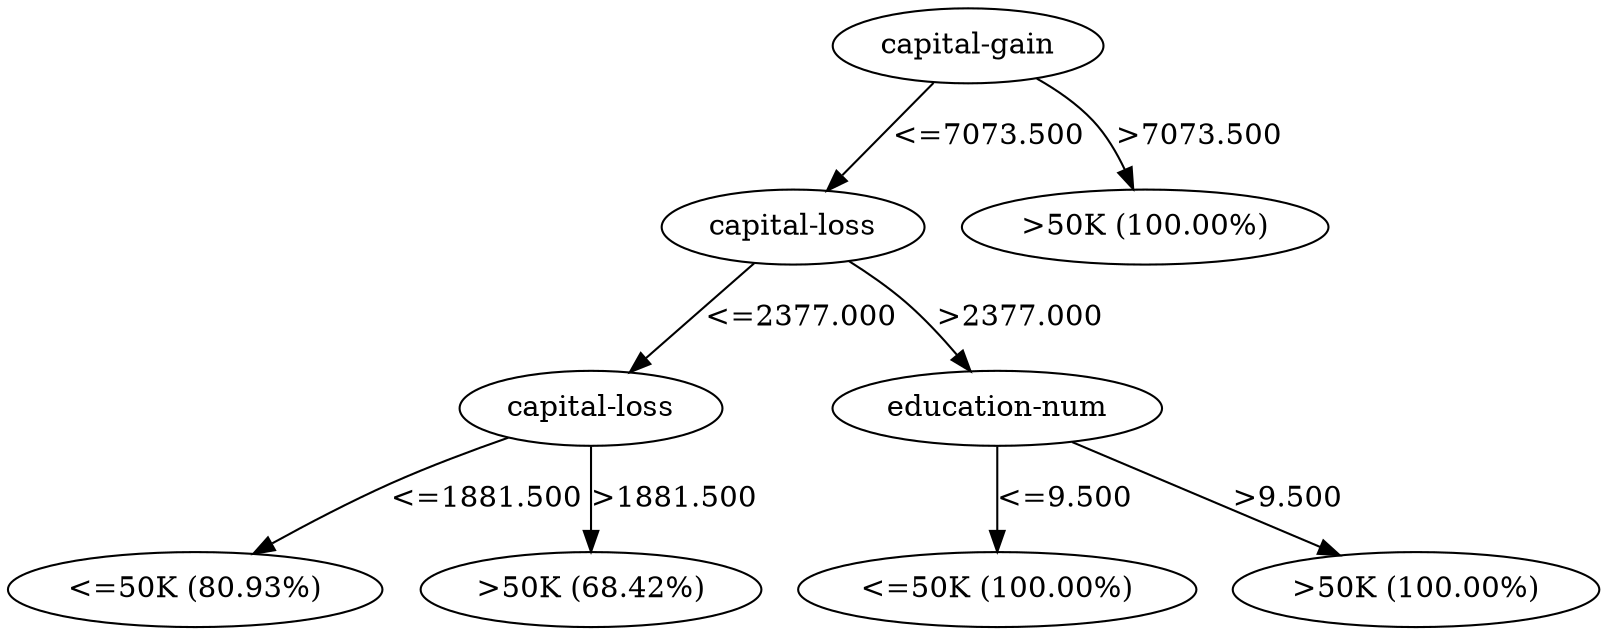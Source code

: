digraph G {
"bg==" [ shape=oval label="capital-gain"]
"bg==" -> "bi0w" [ label="<=7073.500" ]
"bi0w" [ shape=oval label="capital-loss"]
"bi0w" -> "bi0wLTA=" [ label="<=2377.000" ]
"bi0wLTA=" [ shape=oval label="capital-loss"]
"bi0wLTA=" -> "bi0wLTAtMA==" [ label="<=1881.500" ]
"bi0wLTAtMA==" [ shape=oval label="<=50K (80.93%)"]
"bi0wLTA=" -> "bi0wLTAtMQ==" [ label=">1881.500" ]
"bi0wLTAtMQ==" [ shape=oval label=">50K (68.42%)"]
"bi0w" -> "bi0wLTE=" [ label=">2377.000" ]
"bi0wLTE=" [ shape=oval label="education-num"]
"bi0wLTE=" -> "bi0wLTEtMA==" [ label="<=9.500" ]
"bi0wLTEtMA==" [ shape=oval label="<=50K (100.00%)"]
"bi0wLTE=" -> "bi0wLTEtMQ==" [ label=">9.500" ]
"bi0wLTEtMQ==" [ shape=oval label=">50K (100.00%)"]
"bg==" -> "bi0x" [ label=">7073.500" ]
"bi0x" [ shape=oval label=">50K (100.00%)"]
}
